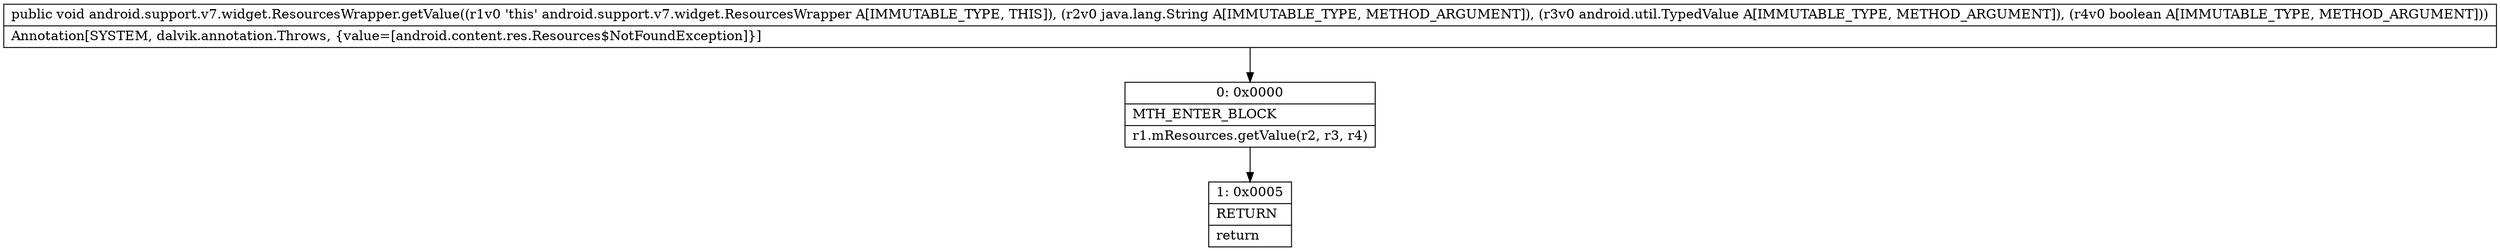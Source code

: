 digraph "CFG forandroid.support.v7.widget.ResourcesWrapper.getValue(Ljava\/lang\/String;Landroid\/util\/TypedValue;Z)V" {
Node_0 [shape=record,label="{0\:\ 0x0000|MTH_ENTER_BLOCK\l|r1.mResources.getValue(r2, r3, r4)\l}"];
Node_1 [shape=record,label="{1\:\ 0x0005|RETURN\l|return\l}"];
MethodNode[shape=record,label="{public void android.support.v7.widget.ResourcesWrapper.getValue((r1v0 'this' android.support.v7.widget.ResourcesWrapper A[IMMUTABLE_TYPE, THIS]), (r2v0 java.lang.String A[IMMUTABLE_TYPE, METHOD_ARGUMENT]), (r3v0 android.util.TypedValue A[IMMUTABLE_TYPE, METHOD_ARGUMENT]), (r4v0 boolean A[IMMUTABLE_TYPE, METHOD_ARGUMENT]))  | Annotation[SYSTEM, dalvik.annotation.Throws, \{value=[android.content.res.Resources$NotFoundException]\}]\l}"];
MethodNode -> Node_0;
Node_0 -> Node_1;
}

